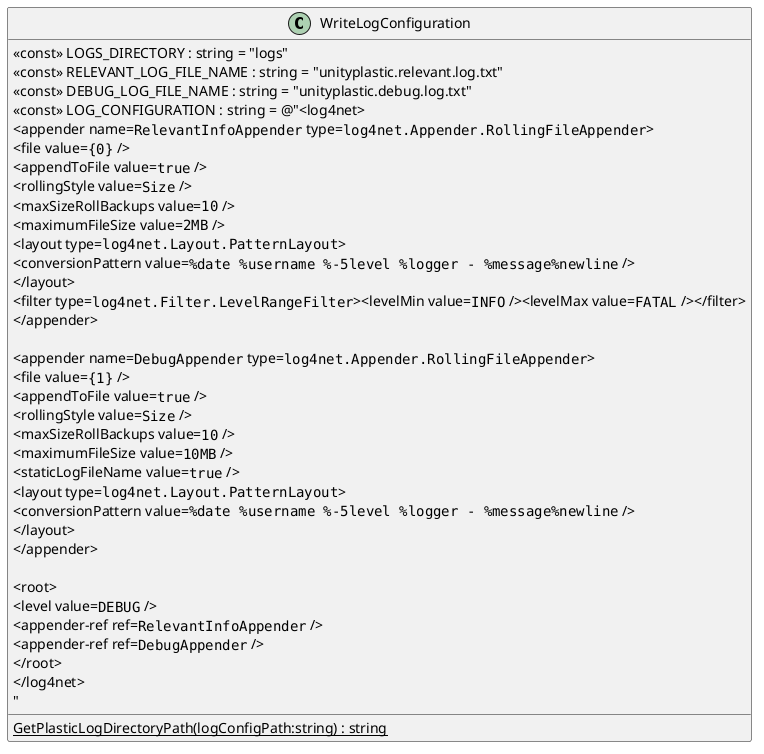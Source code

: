 @startuml
class WriteLogConfiguration {
    {static} GetPlasticLogDirectoryPath(logConfigPath:string) : string
    <<const>> LOGS_DIRECTORY : string = "logs"
    <<const>> RELEVANT_LOG_FILE_NAME : string = "unityplastic.relevant.log.txt"
    <<const>> DEBUG_LOG_FILE_NAME : string = "unityplastic.debug.log.txt"
    <<const>> LOG_CONFIGURATION : string = @"<log4net>
  <appender name=""RelevantInfoAppender"" type=""log4net.Appender.RollingFileAppender"">
    <file value=""{0&#125;"" />
    <appendToFile value=""true"" />
    <rollingStyle value=""Size"" />
    <maxSizeRollBackups value=""10"" />
    <maximumFileSize value=""2MB"" />
    <layout type=""log4net.Layout.PatternLayout"">
      <conversionPattern value=""%date %username %-5level %logger - %message%newline"" />
    </layout>
    <filter type=""log4net.Filter.LevelRangeFilter""><levelMin value=""INFO"" /><levelMax value=""FATAL"" /></filter>
  </appender>

  <appender name=""DebugAppender"" type=""log4net.Appender.RollingFileAppender"">
    <file value=""{1&#125;"" />
    <appendToFile value=""true"" />
    <rollingStyle value=""Size"" />
    <maxSizeRollBackups value=""10"" />
    <maximumFileSize value=""10MB"" />
    <staticLogFileName value=""true"" />
    <layout type=""log4net.Layout.PatternLayout"">
      <conversionPattern value=""%date %username %-5level %logger - %message%newline"" />
    </layout>
  </appender>

  <root>
    <level value=""DEBUG"" />
    <appender-ref ref=""RelevantInfoAppender"" />
    <appender-ref ref=""DebugAppender"" />
  </root>
</log4net>
"
}
@enduml
